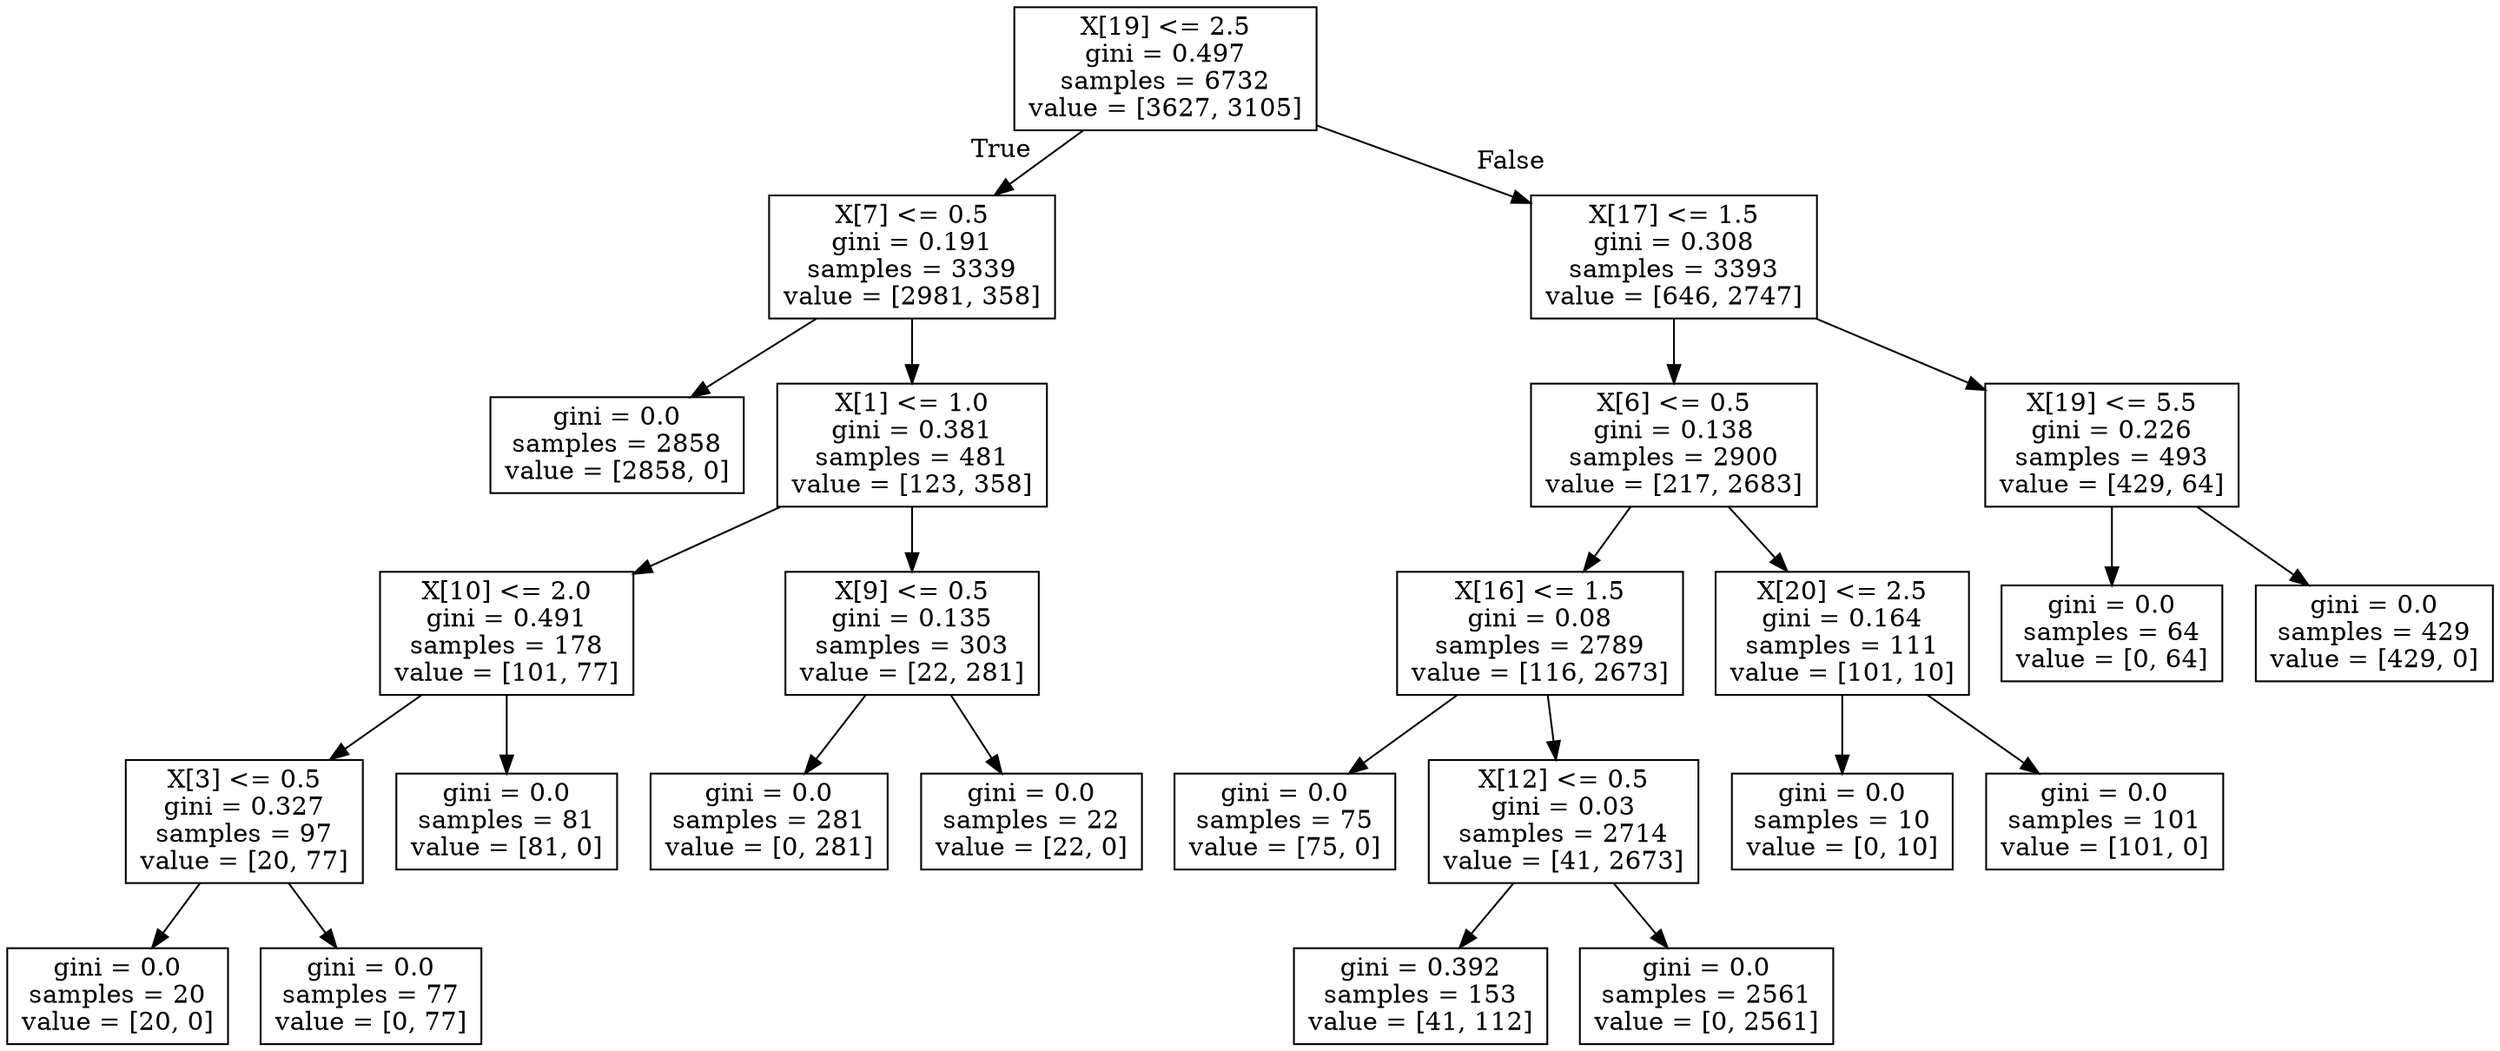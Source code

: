 digraph Tree {
node [shape=box] ;
0 [label="X[19] <= 2.5\ngini = 0.497\nsamples = 6732\nvalue = [3627, 3105]"] ;
1 [label="X[7] <= 0.5\ngini = 0.191\nsamples = 3339\nvalue = [2981, 358]"] ;
0 -> 1 [labeldistance=2.5, labelangle=45, headlabel="True"] ;
2 [label="gini = 0.0\nsamples = 2858\nvalue = [2858, 0]"] ;
1 -> 2 ;
3 [label="X[1] <= 1.0\ngini = 0.381\nsamples = 481\nvalue = [123, 358]"] ;
1 -> 3 ;
4 [label="X[10] <= 2.0\ngini = 0.491\nsamples = 178\nvalue = [101, 77]"] ;
3 -> 4 ;
5 [label="X[3] <= 0.5\ngini = 0.327\nsamples = 97\nvalue = [20, 77]"] ;
4 -> 5 ;
6 [label="gini = 0.0\nsamples = 20\nvalue = [20, 0]"] ;
5 -> 6 ;
7 [label="gini = 0.0\nsamples = 77\nvalue = [0, 77]"] ;
5 -> 7 ;
8 [label="gini = 0.0\nsamples = 81\nvalue = [81, 0]"] ;
4 -> 8 ;
9 [label="X[9] <= 0.5\ngini = 0.135\nsamples = 303\nvalue = [22, 281]"] ;
3 -> 9 ;
10 [label="gini = 0.0\nsamples = 281\nvalue = [0, 281]"] ;
9 -> 10 ;
11 [label="gini = 0.0\nsamples = 22\nvalue = [22, 0]"] ;
9 -> 11 ;
12 [label="X[17] <= 1.5\ngini = 0.308\nsamples = 3393\nvalue = [646, 2747]"] ;
0 -> 12 [labeldistance=2.5, labelangle=-45, headlabel="False"] ;
13 [label="X[6] <= 0.5\ngini = 0.138\nsamples = 2900\nvalue = [217, 2683]"] ;
12 -> 13 ;
14 [label="X[16] <= 1.5\ngini = 0.08\nsamples = 2789\nvalue = [116, 2673]"] ;
13 -> 14 ;
15 [label="gini = 0.0\nsamples = 75\nvalue = [75, 0]"] ;
14 -> 15 ;
16 [label="X[12] <= 0.5\ngini = 0.03\nsamples = 2714\nvalue = [41, 2673]"] ;
14 -> 16 ;
17 [label="gini = 0.392\nsamples = 153\nvalue = [41, 112]"] ;
16 -> 17 ;
18 [label="gini = 0.0\nsamples = 2561\nvalue = [0, 2561]"] ;
16 -> 18 ;
19 [label="X[20] <= 2.5\ngini = 0.164\nsamples = 111\nvalue = [101, 10]"] ;
13 -> 19 ;
20 [label="gini = 0.0\nsamples = 10\nvalue = [0, 10]"] ;
19 -> 20 ;
21 [label="gini = 0.0\nsamples = 101\nvalue = [101, 0]"] ;
19 -> 21 ;
22 [label="X[19] <= 5.5\ngini = 0.226\nsamples = 493\nvalue = [429, 64]"] ;
12 -> 22 ;
23 [label="gini = 0.0\nsamples = 64\nvalue = [0, 64]"] ;
22 -> 23 ;
24 [label="gini = 0.0\nsamples = 429\nvalue = [429, 0]"] ;
22 -> 24 ;
}